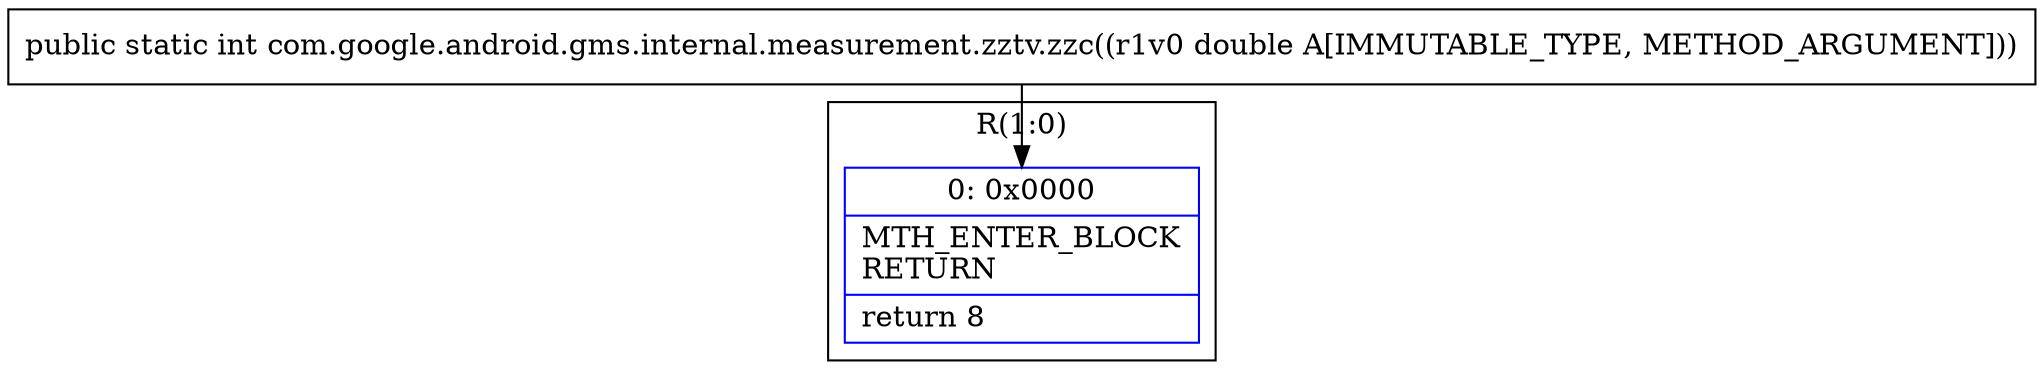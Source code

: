 digraph "CFG forcom.google.android.gms.internal.measurement.zztv.zzc(D)I" {
subgraph cluster_Region_1109610487 {
label = "R(1:0)";
node [shape=record,color=blue];
Node_0 [shape=record,label="{0\:\ 0x0000|MTH_ENTER_BLOCK\lRETURN\l|return 8\l}"];
}
MethodNode[shape=record,label="{public static int com.google.android.gms.internal.measurement.zztv.zzc((r1v0 double A[IMMUTABLE_TYPE, METHOD_ARGUMENT])) }"];
MethodNode -> Node_0;
}

